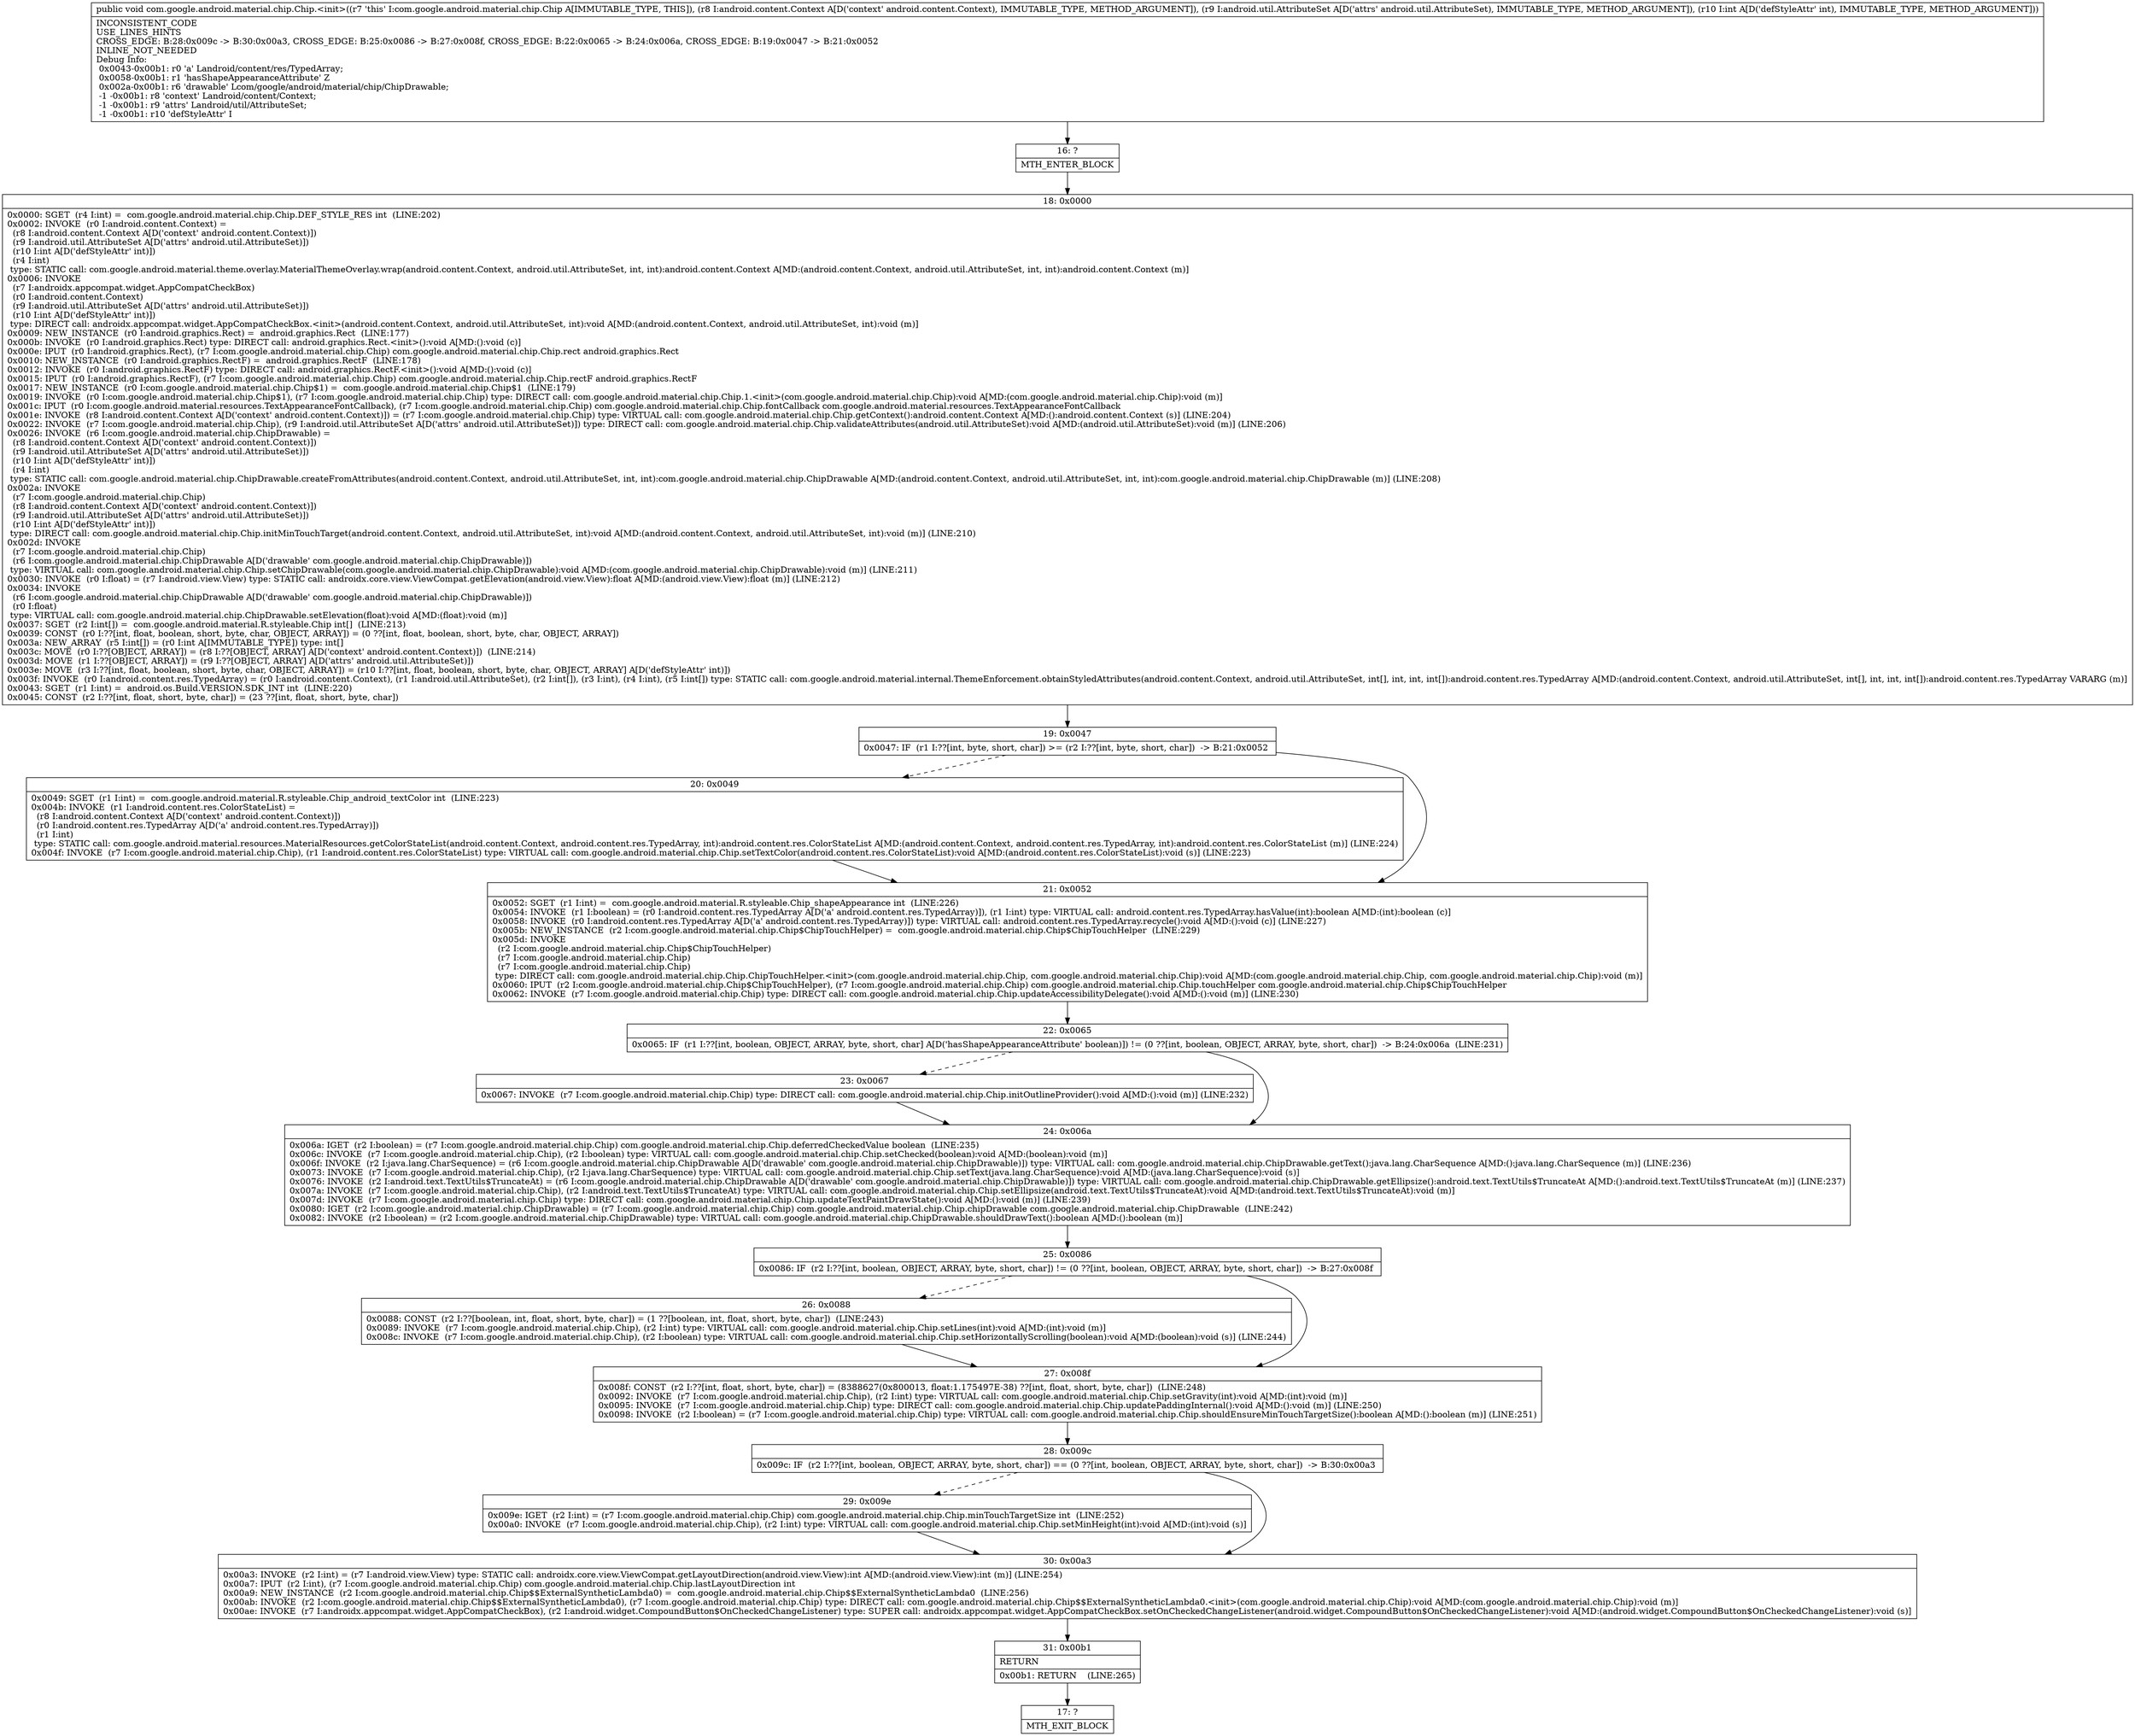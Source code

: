 digraph "CFG forcom.google.android.material.chip.Chip.\<init\>(Landroid\/content\/Context;Landroid\/util\/AttributeSet;I)V" {
Node_16 [shape=record,label="{16\:\ ?|MTH_ENTER_BLOCK\l}"];
Node_18 [shape=record,label="{18\:\ 0x0000|0x0000: SGET  (r4 I:int) =  com.google.android.material.chip.Chip.DEF_STYLE_RES int  (LINE:202)\l0x0002: INVOKE  (r0 I:android.content.Context) = \l  (r8 I:android.content.Context A[D('context' android.content.Context)])\l  (r9 I:android.util.AttributeSet A[D('attrs' android.util.AttributeSet)])\l  (r10 I:int A[D('defStyleAttr' int)])\l  (r4 I:int)\l type: STATIC call: com.google.android.material.theme.overlay.MaterialThemeOverlay.wrap(android.content.Context, android.util.AttributeSet, int, int):android.content.Context A[MD:(android.content.Context, android.util.AttributeSet, int, int):android.content.Context (m)]\l0x0006: INVOKE  \l  (r7 I:androidx.appcompat.widget.AppCompatCheckBox)\l  (r0 I:android.content.Context)\l  (r9 I:android.util.AttributeSet A[D('attrs' android.util.AttributeSet)])\l  (r10 I:int A[D('defStyleAttr' int)])\l type: DIRECT call: androidx.appcompat.widget.AppCompatCheckBox.\<init\>(android.content.Context, android.util.AttributeSet, int):void A[MD:(android.content.Context, android.util.AttributeSet, int):void (m)]\l0x0009: NEW_INSTANCE  (r0 I:android.graphics.Rect) =  android.graphics.Rect  (LINE:177)\l0x000b: INVOKE  (r0 I:android.graphics.Rect) type: DIRECT call: android.graphics.Rect.\<init\>():void A[MD:():void (c)]\l0x000e: IPUT  (r0 I:android.graphics.Rect), (r7 I:com.google.android.material.chip.Chip) com.google.android.material.chip.Chip.rect android.graphics.Rect \l0x0010: NEW_INSTANCE  (r0 I:android.graphics.RectF) =  android.graphics.RectF  (LINE:178)\l0x0012: INVOKE  (r0 I:android.graphics.RectF) type: DIRECT call: android.graphics.RectF.\<init\>():void A[MD:():void (c)]\l0x0015: IPUT  (r0 I:android.graphics.RectF), (r7 I:com.google.android.material.chip.Chip) com.google.android.material.chip.Chip.rectF android.graphics.RectF \l0x0017: NEW_INSTANCE  (r0 I:com.google.android.material.chip.Chip$1) =  com.google.android.material.chip.Chip$1  (LINE:179)\l0x0019: INVOKE  (r0 I:com.google.android.material.chip.Chip$1), (r7 I:com.google.android.material.chip.Chip) type: DIRECT call: com.google.android.material.chip.Chip.1.\<init\>(com.google.android.material.chip.Chip):void A[MD:(com.google.android.material.chip.Chip):void (m)]\l0x001c: IPUT  (r0 I:com.google.android.material.resources.TextAppearanceFontCallback), (r7 I:com.google.android.material.chip.Chip) com.google.android.material.chip.Chip.fontCallback com.google.android.material.resources.TextAppearanceFontCallback \l0x001e: INVOKE  (r8 I:android.content.Context A[D('context' android.content.Context)]) = (r7 I:com.google.android.material.chip.Chip) type: VIRTUAL call: com.google.android.material.chip.Chip.getContext():android.content.Context A[MD:():android.content.Context (s)] (LINE:204)\l0x0022: INVOKE  (r7 I:com.google.android.material.chip.Chip), (r9 I:android.util.AttributeSet A[D('attrs' android.util.AttributeSet)]) type: DIRECT call: com.google.android.material.chip.Chip.validateAttributes(android.util.AttributeSet):void A[MD:(android.util.AttributeSet):void (m)] (LINE:206)\l0x0026: INVOKE  (r6 I:com.google.android.material.chip.ChipDrawable) = \l  (r8 I:android.content.Context A[D('context' android.content.Context)])\l  (r9 I:android.util.AttributeSet A[D('attrs' android.util.AttributeSet)])\l  (r10 I:int A[D('defStyleAttr' int)])\l  (r4 I:int)\l type: STATIC call: com.google.android.material.chip.ChipDrawable.createFromAttributes(android.content.Context, android.util.AttributeSet, int, int):com.google.android.material.chip.ChipDrawable A[MD:(android.content.Context, android.util.AttributeSet, int, int):com.google.android.material.chip.ChipDrawable (m)] (LINE:208)\l0x002a: INVOKE  \l  (r7 I:com.google.android.material.chip.Chip)\l  (r8 I:android.content.Context A[D('context' android.content.Context)])\l  (r9 I:android.util.AttributeSet A[D('attrs' android.util.AttributeSet)])\l  (r10 I:int A[D('defStyleAttr' int)])\l type: DIRECT call: com.google.android.material.chip.Chip.initMinTouchTarget(android.content.Context, android.util.AttributeSet, int):void A[MD:(android.content.Context, android.util.AttributeSet, int):void (m)] (LINE:210)\l0x002d: INVOKE  \l  (r7 I:com.google.android.material.chip.Chip)\l  (r6 I:com.google.android.material.chip.ChipDrawable A[D('drawable' com.google.android.material.chip.ChipDrawable)])\l type: VIRTUAL call: com.google.android.material.chip.Chip.setChipDrawable(com.google.android.material.chip.ChipDrawable):void A[MD:(com.google.android.material.chip.ChipDrawable):void (m)] (LINE:211)\l0x0030: INVOKE  (r0 I:float) = (r7 I:android.view.View) type: STATIC call: androidx.core.view.ViewCompat.getElevation(android.view.View):float A[MD:(android.view.View):float (m)] (LINE:212)\l0x0034: INVOKE  \l  (r6 I:com.google.android.material.chip.ChipDrawable A[D('drawable' com.google.android.material.chip.ChipDrawable)])\l  (r0 I:float)\l type: VIRTUAL call: com.google.android.material.chip.ChipDrawable.setElevation(float):void A[MD:(float):void (m)]\l0x0037: SGET  (r2 I:int[]) =  com.google.android.material.R.styleable.Chip int[]  (LINE:213)\l0x0039: CONST  (r0 I:??[int, float, boolean, short, byte, char, OBJECT, ARRAY]) = (0 ??[int, float, boolean, short, byte, char, OBJECT, ARRAY]) \l0x003a: NEW_ARRAY  (r5 I:int[]) = (r0 I:int A[IMMUTABLE_TYPE]) type: int[] \l0x003c: MOVE  (r0 I:??[OBJECT, ARRAY]) = (r8 I:??[OBJECT, ARRAY] A[D('context' android.content.Context)])  (LINE:214)\l0x003d: MOVE  (r1 I:??[OBJECT, ARRAY]) = (r9 I:??[OBJECT, ARRAY] A[D('attrs' android.util.AttributeSet)]) \l0x003e: MOVE  (r3 I:??[int, float, boolean, short, byte, char, OBJECT, ARRAY]) = (r10 I:??[int, float, boolean, short, byte, char, OBJECT, ARRAY] A[D('defStyleAttr' int)]) \l0x003f: INVOKE  (r0 I:android.content.res.TypedArray) = (r0 I:android.content.Context), (r1 I:android.util.AttributeSet), (r2 I:int[]), (r3 I:int), (r4 I:int), (r5 I:int[]) type: STATIC call: com.google.android.material.internal.ThemeEnforcement.obtainStyledAttributes(android.content.Context, android.util.AttributeSet, int[], int, int, int[]):android.content.res.TypedArray A[MD:(android.content.Context, android.util.AttributeSet, int[], int, int, int[]):android.content.res.TypedArray VARARG (m)]\l0x0043: SGET  (r1 I:int) =  android.os.Build.VERSION.SDK_INT int  (LINE:220)\l0x0045: CONST  (r2 I:??[int, float, short, byte, char]) = (23 ??[int, float, short, byte, char]) \l}"];
Node_19 [shape=record,label="{19\:\ 0x0047|0x0047: IF  (r1 I:??[int, byte, short, char]) \>= (r2 I:??[int, byte, short, char])  \-\> B:21:0x0052 \l}"];
Node_20 [shape=record,label="{20\:\ 0x0049|0x0049: SGET  (r1 I:int) =  com.google.android.material.R.styleable.Chip_android_textColor int  (LINE:223)\l0x004b: INVOKE  (r1 I:android.content.res.ColorStateList) = \l  (r8 I:android.content.Context A[D('context' android.content.Context)])\l  (r0 I:android.content.res.TypedArray A[D('a' android.content.res.TypedArray)])\l  (r1 I:int)\l type: STATIC call: com.google.android.material.resources.MaterialResources.getColorStateList(android.content.Context, android.content.res.TypedArray, int):android.content.res.ColorStateList A[MD:(android.content.Context, android.content.res.TypedArray, int):android.content.res.ColorStateList (m)] (LINE:224)\l0x004f: INVOKE  (r7 I:com.google.android.material.chip.Chip), (r1 I:android.content.res.ColorStateList) type: VIRTUAL call: com.google.android.material.chip.Chip.setTextColor(android.content.res.ColorStateList):void A[MD:(android.content.res.ColorStateList):void (s)] (LINE:223)\l}"];
Node_21 [shape=record,label="{21\:\ 0x0052|0x0052: SGET  (r1 I:int) =  com.google.android.material.R.styleable.Chip_shapeAppearance int  (LINE:226)\l0x0054: INVOKE  (r1 I:boolean) = (r0 I:android.content.res.TypedArray A[D('a' android.content.res.TypedArray)]), (r1 I:int) type: VIRTUAL call: android.content.res.TypedArray.hasValue(int):boolean A[MD:(int):boolean (c)]\l0x0058: INVOKE  (r0 I:android.content.res.TypedArray A[D('a' android.content.res.TypedArray)]) type: VIRTUAL call: android.content.res.TypedArray.recycle():void A[MD:():void (c)] (LINE:227)\l0x005b: NEW_INSTANCE  (r2 I:com.google.android.material.chip.Chip$ChipTouchHelper) =  com.google.android.material.chip.Chip$ChipTouchHelper  (LINE:229)\l0x005d: INVOKE  \l  (r2 I:com.google.android.material.chip.Chip$ChipTouchHelper)\l  (r7 I:com.google.android.material.chip.Chip)\l  (r7 I:com.google.android.material.chip.Chip)\l type: DIRECT call: com.google.android.material.chip.Chip.ChipTouchHelper.\<init\>(com.google.android.material.chip.Chip, com.google.android.material.chip.Chip):void A[MD:(com.google.android.material.chip.Chip, com.google.android.material.chip.Chip):void (m)]\l0x0060: IPUT  (r2 I:com.google.android.material.chip.Chip$ChipTouchHelper), (r7 I:com.google.android.material.chip.Chip) com.google.android.material.chip.Chip.touchHelper com.google.android.material.chip.Chip$ChipTouchHelper \l0x0062: INVOKE  (r7 I:com.google.android.material.chip.Chip) type: DIRECT call: com.google.android.material.chip.Chip.updateAccessibilityDelegate():void A[MD:():void (m)] (LINE:230)\l}"];
Node_22 [shape=record,label="{22\:\ 0x0065|0x0065: IF  (r1 I:??[int, boolean, OBJECT, ARRAY, byte, short, char] A[D('hasShapeAppearanceAttribute' boolean)]) != (0 ??[int, boolean, OBJECT, ARRAY, byte, short, char])  \-\> B:24:0x006a  (LINE:231)\l}"];
Node_23 [shape=record,label="{23\:\ 0x0067|0x0067: INVOKE  (r7 I:com.google.android.material.chip.Chip) type: DIRECT call: com.google.android.material.chip.Chip.initOutlineProvider():void A[MD:():void (m)] (LINE:232)\l}"];
Node_24 [shape=record,label="{24\:\ 0x006a|0x006a: IGET  (r2 I:boolean) = (r7 I:com.google.android.material.chip.Chip) com.google.android.material.chip.Chip.deferredCheckedValue boolean  (LINE:235)\l0x006c: INVOKE  (r7 I:com.google.android.material.chip.Chip), (r2 I:boolean) type: VIRTUAL call: com.google.android.material.chip.Chip.setChecked(boolean):void A[MD:(boolean):void (m)]\l0x006f: INVOKE  (r2 I:java.lang.CharSequence) = (r6 I:com.google.android.material.chip.ChipDrawable A[D('drawable' com.google.android.material.chip.ChipDrawable)]) type: VIRTUAL call: com.google.android.material.chip.ChipDrawable.getText():java.lang.CharSequence A[MD:():java.lang.CharSequence (m)] (LINE:236)\l0x0073: INVOKE  (r7 I:com.google.android.material.chip.Chip), (r2 I:java.lang.CharSequence) type: VIRTUAL call: com.google.android.material.chip.Chip.setText(java.lang.CharSequence):void A[MD:(java.lang.CharSequence):void (s)]\l0x0076: INVOKE  (r2 I:android.text.TextUtils$TruncateAt) = (r6 I:com.google.android.material.chip.ChipDrawable A[D('drawable' com.google.android.material.chip.ChipDrawable)]) type: VIRTUAL call: com.google.android.material.chip.ChipDrawable.getEllipsize():android.text.TextUtils$TruncateAt A[MD:():android.text.TextUtils$TruncateAt (m)] (LINE:237)\l0x007a: INVOKE  (r7 I:com.google.android.material.chip.Chip), (r2 I:android.text.TextUtils$TruncateAt) type: VIRTUAL call: com.google.android.material.chip.Chip.setEllipsize(android.text.TextUtils$TruncateAt):void A[MD:(android.text.TextUtils$TruncateAt):void (m)]\l0x007d: INVOKE  (r7 I:com.google.android.material.chip.Chip) type: DIRECT call: com.google.android.material.chip.Chip.updateTextPaintDrawState():void A[MD:():void (m)] (LINE:239)\l0x0080: IGET  (r2 I:com.google.android.material.chip.ChipDrawable) = (r7 I:com.google.android.material.chip.Chip) com.google.android.material.chip.Chip.chipDrawable com.google.android.material.chip.ChipDrawable  (LINE:242)\l0x0082: INVOKE  (r2 I:boolean) = (r2 I:com.google.android.material.chip.ChipDrawable) type: VIRTUAL call: com.google.android.material.chip.ChipDrawable.shouldDrawText():boolean A[MD:():boolean (m)]\l}"];
Node_25 [shape=record,label="{25\:\ 0x0086|0x0086: IF  (r2 I:??[int, boolean, OBJECT, ARRAY, byte, short, char]) != (0 ??[int, boolean, OBJECT, ARRAY, byte, short, char])  \-\> B:27:0x008f \l}"];
Node_26 [shape=record,label="{26\:\ 0x0088|0x0088: CONST  (r2 I:??[boolean, int, float, short, byte, char]) = (1 ??[boolean, int, float, short, byte, char])  (LINE:243)\l0x0089: INVOKE  (r7 I:com.google.android.material.chip.Chip), (r2 I:int) type: VIRTUAL call: com.google.android.material.chip.Chip.setLines(int):void A[MD:(int):void (m)]\l0x008c: INVOKE  (r7 I:com.google.android.material.chip.Chip), (r2 I:boolean) type: VIRTUAL call: com.google.android.material.chip.Chip.setHorizontallyScrolling(boolean):void A[MD:(boolean):void (s)] (LINE:244)\l}"];
Node_27 [shape=record,label="{27\:\ 0x008f|0x008f: CONST  (r2 I:??[int, float, short, byte, char]) = (8388627(0x800013, float:1.175497E\-38) ??[int, float, short, byte, char])  (LINE:248)\l0x0092: INVOKE  (r7 I:com.google.android.material.chip.Chip), (r2 I:int) type: VIRTUAL call: com.google.android.material.chip.Chip.setGravity(int):void A[MD:(int):void (m)]\l0x0095: INVOKE  (r7 I:com.google.android.material.chip.Chip) type: DIRECT call: com.google.android.material.chip.Chip.updatePaddingInternal():void A[MD:():void (m)] (LINE:250)\l0x0098: INVOKE  (r2 I:boolean) = (r7 I:com.google.android.material.chip.Chip) type: VIRTUAL call: com.google.android.material.chip.Chip.shouldEnsureMinTouchTargetSize():boolean A[MD:():boolean (m)] (LINE:251)\l}"];
Node_28 [shape=record,label="{28\:\ 0x009c|0x009c: IF  (r2 I:??[int, boolean, OBJECT, ARRAY, byte, short, char]) == (0 ??[int, boolean, OBJECT, ARRAY, byte, short, char])  \-\> B:30:0x00a3 \l}"];
Node_29 [shape=record,label="{29\:\ 0x009e|0x009e: IGET  (r2 I:int) = (r7 I:com.google.android.material.chip.Chip) com.google.android.material.chip.Chip.minTouchTargetSize int  (LINE:252)\l0x00a0: INVOKE  (r7 I:com.google.android.material.chip.Chip), (r2 I:int) type: VIRTUAL call: com.google.android.material.chip.Chip.setMinHeight(int):void A[MD:(int):void (s)]\l}"];
Node_30 [shape=record,label="{30\:\ 0x00a3|0x00a3: INVOKE  (r2 I:int) = (r7 I:android.view.View) type: STATIC call: androidx.core.view.ViewCompat.getLayoutDirection(android.view.View):int A[MD:(android.view.View):int (m)] (LINE:254)\l0x00a7: IPUT  (r2 I:int), (r7 I:com.google.android.material.chip.Chip) com.google.android.material.chip.Chip.lastLayoutDirection int \l0x00a9: NEW_INSTANCE  (r2 I:com.google.android.material.chip.Chip$$ExternalSyntheticLambda0) =  com.google.android.material.chip.Chip$$ExternalSyntheticLambda0  (LINE:256)\l0x00ab: INVOKE  (r2 I:com.google.android.material.chip.Chip$$ExternalSyntheticLambda0), (r7 I:com.google.android.material.chip.Chip) type: DIRECT call: com.google.android.material.chip.Chip$$ExternalSyntheticLambda0.\<init\>(com.google.android.material.chip.Chip):void A[MD:(com.google.android.material.chip.Chip):void (m)]\l0x00ae: INVOKE  (r7 I:androidx.appcompat.widget.AppCompatCheckBox), (r2 I:android.widget.CompoundButton$OnCheckedChangeListener) type: SUPER call: androidx.appcompat.widget.AppCompatCheckBox.setOnCheckedChangeListener(android.widget.CompoundButton$OnCheckedChangeListener):void A[MD:(android.widget.CompoundButton$OnCheckedChangeListener):void (s)]\l}"];
Node_31 [shape=record,label="{31\:\ 0x00b1|RETURN\l|0x00b1: RETURN    (LINE:265)\l}"];
Node_17 [shape=record,label="{17\:\ ?|MTH_EXIT_BLOCK\l}"];
MethodNode[shape=record,label="{public void com.google.android.material.chip.Chip.\<init\>((r7 'this' I:com.google.android.material.chip.Chip A[IMMUTABLE_TYPE, THIS]), (r8 I:android.content.Context A[D('context' android.content.Context), IMMUTABLE_TYPE, METHOD_ARGUMENT]), (r9 I:android.util.AttributeSet A[D('attrs' android.util.AttributeSet), IMMUTABLE_TYPE, METHOD_ARGUMENT]), (r10 I:int A[D('defStyleAttr' int), IMMUTABLE_TYPE, METHOD_ARGUMENT]))  | INCONSISTENT_CODE\lUSE_LINES_HINTS\lCROSS_EDGE: B:28:0x009c \-\> B:30:0x00a3, CROSS_EDGE: B:25:0x0086 \-\> B:27:0x008f, CROSS_EDGE: B:22:0x0065 \-\> B:24:0x006a, CROSS_EDGE: B:19:0x0047 \-\> B:21:0x0052\lINLINE_NOT_NEEDED\lDebug Info:\l  0x0043\-0x00b1: r0 'a' Landroid\/content\/res\/TypedArray;\l  0x0058\-0x00b1: r1 'hasShapeAppearanceAttribute' Z\l  0x002a\-0x00b1: r6 'drawable' Lcom\/google\/android\/material\/chip\/ChipDrawable;\l  \-1 \-0x00b1: r8 'context' Landroid\/content\/Context;\l  \-1 \-0x00b1: r9 'attrs' Landroid\/util\/AttributeSet;\l  \-1 \-0x00b1: r10 'defStyleAttr' I\l}"];
MethodNode -> Node_16;Node_16 -> Node_18;
Node_18 -> Node_19;
Node_19 -> Node_20[style=dashed];
Node_19 -> Node_21;
Node_20 -> Node_21;
Node_21 -> Node_22;
Node_22 -> Node_23[style=dashed];
Node_22 -> Node_24;
Node_23 -> Node_24;
Node_24 -> Node_25;
Node_25 -> Node_26[style=dashed];
Node_25 -> Node_27;
Node_26 -> Node_27;
Node_27 -> Node_28;
Node_28 -> Node_29[style=dashed];
Node_28 -> Node_30;
Node_29 -> Node_30;
Node_30 -> Node_31;
Node_31 -> Node_17;
}

